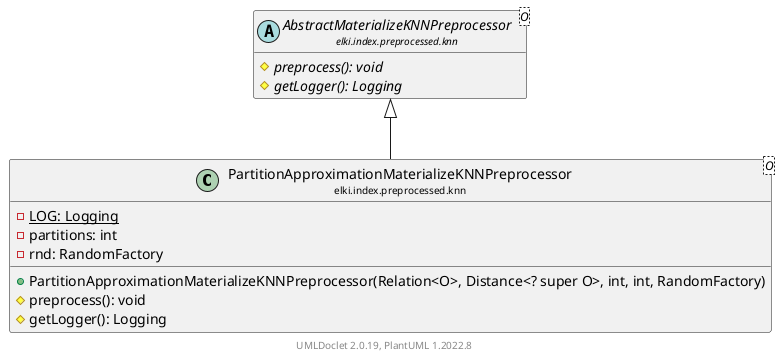 @startuml
    remove .*\.(Instance|Par|Parameterizer|Factory)$
    set namespaceSeparator none
    hide empty fields
    hide empty methods

    class "<size:14>PartitionApproximationMaterializeKNNPreprocessor\n<size:10>elki.index.preprocessed.knn" as elki.index.preprocessed.knn.PartitionApproximationMaterializeKNNPreprocessor<O> [[PartitionApproximationMaterializeKNNPreprocessor.html]] {
        {static} -LOG: Logging
        -partitions: int
        -rnd: RandomFactory
        +PartitionApproximationMaterializeKNNPreprocessor(Relation<O>, Distance<? super O>, int, int, RandomFactory)
        #preprocess(): void
        #getLogger(): Logging
    }

    abstract class "<size:14>AbstractMaterializeKNNPreprocessor\n<size:10>elki.index.preprocessed.knn" as elki.index.preprocessed.knn.AbstractMaterializeKNNPreprocessor<O> [[AbstractMaterializeKNNPreprocessor.html]] {
        {abstract} #preprocess(): void
        {abstract} #getLogger(): Logging
    }
    class "<size:14>PartitionApproximationMaterializeKNNPreprocessor.Factory\n<size:10>elki.index.preprocessed.knn" as elki.index.preprocessed.knn.PartitionApproximationMaterializeKNNPreprocessor.Factory<O> [[PartitionApproximationMaterializeKNNPreprocessor.Factory.html]]

    elki.index.preprocessed.knn.AbstractMaterializeKNNPreprocessor <|-- elki.index.preprocessed.knn.PartitionApproximationMaterializeKNNPreprocessor
    elki.index.preprocessed.knn.PartitionApproximationMaterializeKNNPreprocessor +-- elki.index.preprocessed.knn.PartitionApproximationMaterializeKNNPreprocessor.Factory

    center footer UMLDoclet 2.0.19, PlantUML 1.2022.8
@enduml
